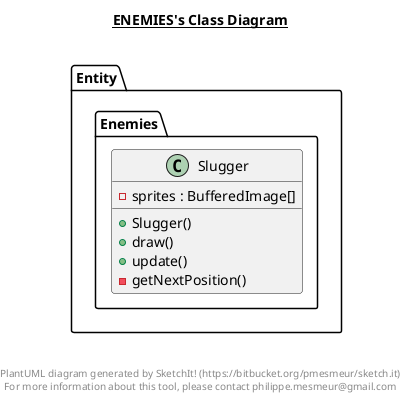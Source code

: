 @startuml

title __ENEMIES's Class Diagram__\n

  namespace Entity {
    namespace Enemies {
      class Entity.Enemies.Slugger {
          - sprites : BufferedImage[]
          + Slugger()
          + draw()
          + update()
          - getNextPosition()
      }
    }
  }
  



right footer


PlantUML diagram generated by SketchIt! (https://bitbucket.org/pmesmeur/sketch.it)
For more information about this tool, please contact philippe.mesmeur@gmail.com
endfooter

@enduml
